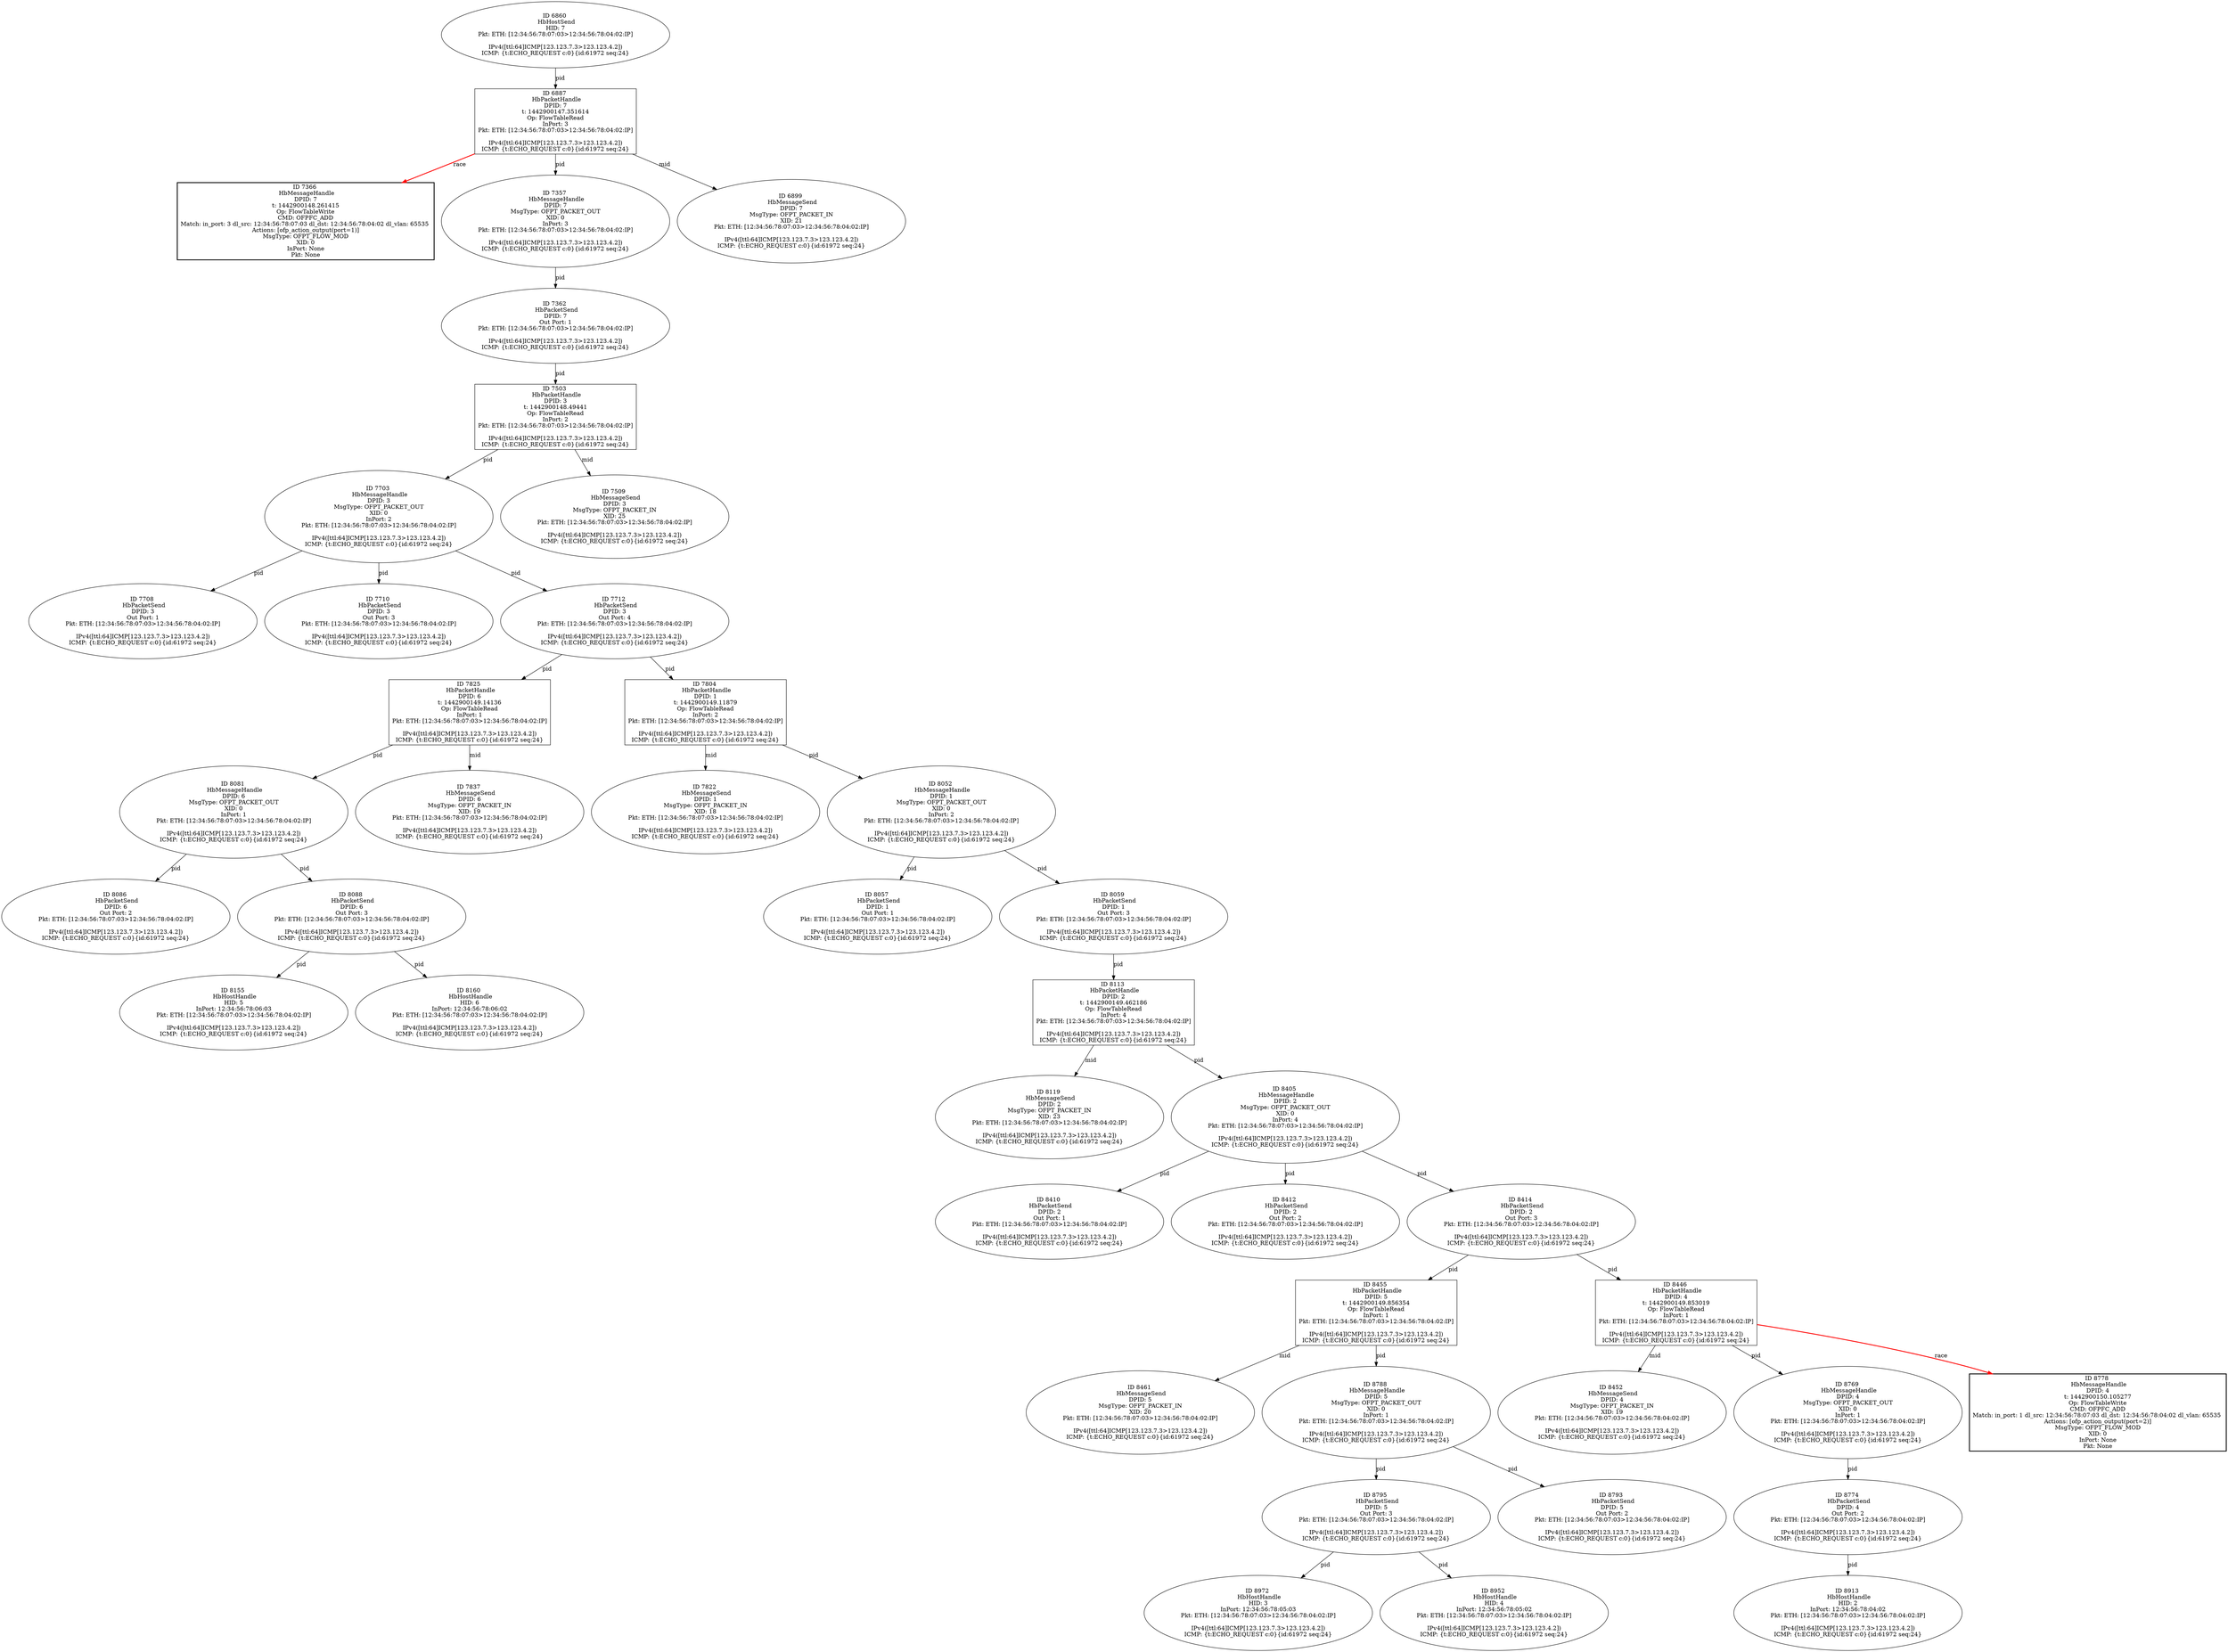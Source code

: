strict digraph G {
8452 [shape=oval, event=<hb_events.HbMessageSend object at 0x109abd910>, label="ID 8452 
 HbMessageSend
DPID: 4
MsgType: OFPT_PACKET_IN
XID: 19
Pkt: ETH: [12:34:56:78:07:03>12:34:56:78:04:02:IP]

IPv4([ttl:64]ICMP[123.123.7.3>123.123.4.2])
ICMP: {t:ECHO_REQUEST c:0}{id:61972 seq:24}"];
8455 [shape=box, event=<hb_events.HbPacketHandle object at 0x109abd950>, label="ID 8455 
 HbPacketHandle
DPID: 5
t: 1442900149.856354
Op: FlowTableRead
InPort: 1
Pkt: ETH: [12:34:56:78:07:03>12:34:56:78:04:02:IP]

IPv4([ttl:64]ICMP[123.123.7.3>123.123.4.2])
ICMP: {t:ECHO_REQUEST c:0}{id:61972 seq:24}"];
8972 [shape=oval, event=<hb_events.HbHostHandle object at 0x109ba5f90>, label="ID 8972 
 HbHostHandle
HID: 3
InPort: 12:34:56:78:05:03
Pkt: ETH: [12:34:56:78:07:03>12:34:56:78:04:02:IP]

IPv4([ttl:64]ICMP[123.123.7.3>123.123.4.2])
ICMP: {t:ECHO_REQUEST c:0}{id:61972 seq:24}"];
8461 [shape=oval, event=<hb_events.HbMessageSend object at 0x109ac40d0>, label="ID 8461 
 HbMessageSend
DPID: 5
MsgType: OFPT_PACKET_IN
XID: 20
Pkt: ETH: [12:34:56:78:07:03>12:34:56:78:04:02:IP]

IPv4([ttl:64]ICMP[123.123.7.3>123.123.4.2])
ICMP: {t:ECHO_REQUEST c:0}{id:61972 seq:24}"];
7822 [shape=oval, event=<hb_events.HbMessageSend object at 0x1099d8b90>, label="ID 7822 
 HbMessageSend
DPID: 1
MsgType: OFPT_PACKET_IN
XID: 18
Pkt: ETH: [12:34:56:78:07:03>12:34:56:78:04:02:IP]

IPv4([ttl:64]ICMP[123.123.7.3>123.123.4.2])
ICMP: {t:ECHO_REQUEST c:0}{id:61972 seq:24}"];
8081 [shape=oval, event=<hb_events.HbMessageHandle object at 0x109a2add0>, label="ID 8081 
 HbMessageHandle
DPID: 6
MsgType: OFPT_PACKET_OUT
XID: 0
InPort: 1
Pkt: ETH: [12:34:56:78:07:03>12:34:56:78:04:02:IP]

IPv4([ttl:64]ICMP[123.123.7.3>123.123.4.2])
ICMP: {t:ECHO_REQUEST c:0}{id:61972 seq:24}"];
8086 [shape=oval, event=<hb_events.HbPacketSend object at 0x109a30710>, label="ID 8086 
 HbPacketSend
DPID: 6
Out Port: 2
Pkt: ETH: [12:34:56:78:07:03>12:34:56:78:04:02:IP]

IPv4([ttl:64]ICMP[123.123.7.3>123.123.4.2])
ICMP: {t:ECHO_REQUEST c:0}{id:61972 seq:24}"];
7703 [shape=oval, event=<hb_events.HbMessageHandle object at 0x109979390>, label="ID 7703 
 HbMessageHandle
DPID: 3
MsgType: OFPT_PACKET_OUT
XID: 0
InPort: 2
Pkt: ETH: [12:34:56:78:07:03>12:34:56:78:04:02:IP]

IPv4([ttl:64]ICMP[123.123.7.3>123.123.4.2])
ICMP: {t:ECHO_REQUEST c:0}{id:61972 seq:24}"];
8088 [shape=oval, event=<hb_events.HbPacketSend object at 0x109a30950>, label="ID 8088 
 HbPacketSend
DPID: 6
Out Port: 3
Pkt: ETH: [12:34:56:78:07:03>12:34:56:78:04:02:IP]

IPv4([ttl:64]ICMP[123.123.7.3>123.123.4.2])
ICMP: {t:ECHO_REQUEST c:0}{id:61972 seq:24}"];
7708 [shape=oval, event=<hb_events.HbPacketSend object at 0x10997a7d0>, label="ID 7708 
 HbPacketSend
DPID: 3
Out Port: 1
Pkt: ETH: [12:34:56:78:07:03>12:34:56:78:04:02:IP]

IPv4([ttl:64]ICMP[123.123.7.3>123.123.4.2])
ICMP: {t:ECHO_REQUEST c:0}{id:61972 seq:24}"];
7837 [shape=oval, event=<hb_events.HbMessageSend object at 0x1099ddcd0>, label="ID 7837 
 HbMessageSend
DPID: 6
MsgType: OFPT_PACKET_IN
XID: 19
Pkt: ETH: [12:34:56:78:07:03>12:34:56:78:04:02:IP]

IPv4([ttl:64]ICMP[123.123.7.3>123.123.4.2])
ICMP: {t:ECHO_REQUEST c:0}{id:61972 seq:24}"];
7710 [shape=oval, event=<hb_events.HbPacketSend object at 0x10997aa10>, label="ID 7710 
 HbPacketSend
DPID: 3
Out Port: 3
Pkt: ETH: [12:34:56:78:07:03>12:34:56:78:04:02:IP]

IPv4([ttl:64]ICMP[123.123.7.3>123.123.4.2])
ICMP: {t:ECHO_REQUEST c:0}{id:61972 seq:24}"];
7712 [shape=oval, event=<hb_events.HbPacketSend object at 0x10997ac50>, label="ID 7712 
 HbPacketSend
DPID: 3
Out Port: 4
Pkt: ETH: [12:34:56:78:07:03>12:34:56:78:04:02:IP]

IPv4([ttl:64]ICMP[123.123.7.3>123.123.4.2])
ICMP: {t:ECHO_REQUEST c:0}{id:61972 seq:24}"];
8795 [shape=oval, event=<hb_events.HbPacketSend object at 0x109b4de10>, label="ID 8795 
 HbPacketSend
DPID: 5
Out Port: 3
Pkt: ETH: [12:34:56:78:07:03>12:34:56:78:04:02:IP]

IPv4([ttl:64]ICMP[123.123.7.3>123.123.4.2])
ICMP: {t:ECHO_REQUEST c:0}{id:61972 seq:24}"];
7366 [shape=box, style=bold, event=<hb_events.HbMessageHandle object at 0x1098d18d0>, label="ID 7366 
 HbMessageHandle
DPID: 7
t: 1442900148.261415
Op: FlowTableWrite
CMD: OFPFC_ADD
Match: in_port: 3 dl_src: 12:34:56:78:07:03 dl_dst: 12:34:56:78:04:02 dl_vlan: 65535 
Actions: [ofp_action_output(port=1)]
MsgType: OFPT_FLOW_MOD
XID: 0
InPort: None
Pkt: None"];
8113 [shape=box, event=<hb_events.HbPacketHandle object at 0x109a30dd0>, label="ID 8113 
 HbPacketHandle
DPID: 2
t: 1442900149.462186
Op: FlowTableRead
InPort: 4
Pkt: ETH: [12:34:56:78:07:03>12:34:56:78:04:02:IP]

IPv4([ttl:64]ICMP[123.123.7.3>123.123.4.2])
ICMP: {t:ECHO_REQUEST c:0}{id:61972 seq:24}"];
8119 [shape=oval, event=<hb_events.HbMessageSend object at 0x109a388d0>, label="ID 8119 
 HbMessageSend
DPID: 2
MsgType: OFPT_PACKET_IN
XID: 23
Pkt: ETH: [12:34:56:78:07:03>12:34:56:78:04:02:IP]

IPv4([ttl:64]ICMP[123.123.7.3>123.123.4.2])
ICMP: {t:ECHO_REQUEST c:0}{id:61972 seq:24}"];
7357 [shape=oval, event=<hb_events.HbMessageHandle object at 0x1098c9a50>, label="ID 7357 
 HbMessageHandle
DPID: 7
MsgType: OFPT_PACKET_OUT
XID: 0
InPort: 3
Pkt: ETH: [12:34:56:78:07:03>12:34:56:78:04:02:IP]

IPv4([ttl:64]ICMP[123.123.7.3>123.123.4.2])
ICMP: {t:ECHO_REQUEST c:0}{id:61972 seq:24}"];
8769 [shape=oval, event=<hb_events.HbMessageHandle object at 0x109b44910>, label="ID 8769 
 HbMessageHandle
DPID: 4
MsgType: OFPT_PACKET_OUT
XID: 0
InPort: 1
Pkt: ETH: [12:34:56:78:07:03>12:34:56:78:04:02:IP]

IPv4([ttl:64]ICMP[123.123.7.3>123.123.4.2])
ICMP: {t:ECHO_REQUEST c:0}{id:61972 seq:24}"];
7362 [shape=oval, event=<hb_events.HbPacketSend object at 0x1098d1510>, label="ID 7362 
 HbPacketSend
DPID: 7
Out Port: 1
Pkt: ETH: [12:34:56:78:07:03>12:34:56:78:04:02:IP]

IPv4([ttl:64]ICMP[123.123.7.3>123.123.4.2])
ICMP: {t:ECHO_REQUEST c:0}{id:61972 seq:24}"];
8774 [shape=oval, event=<hb_events.HbPacketSend object at 0x109b44e90>, label="ID 8774 
 HbPacketSend
DPID: 4
Out Port: 2
Pkt: ETH: [12:34:56:78:07:03>12:34:56:78:04:02:IP]

IPv4([ttl:64]ICMP[123.123.7.3>123.123.4.2])
ICMP: {t:ECHO_REQUEST c:0}{id:61972 seq:24}"];
8778 [shape=box, style=bold, event=<hb_events.HbMessageHandle object at 0x109b4dc90>, label="ID 8778 
 HbMessageHandle
DPID: 4
t: 1442900150.105277
Op: FlowTableWrite
CMD: OFPFC_ADD
Match: in_port: 1 dl_src: 12:34:56:78:07:03 dl_dst: 12:34:56:78:04:02 dl_vlan: 65535 
Actions: [ofp_action_output(port=2)]
MsgType: OFPT_FLOW_MOD
XID: 0
InPort: None
Pkt: None"];
6860 [shape=oval, event=<hb_events.HbHostSend object at 0x10971e490>, label="ID 6860 
 HbHostSend
HID: 7
Pkt: ETH: [12:34:56:78:07:03>12:34:56:78:04:02:IP]

IPv4([ttl:64]ICMP[123.123.7.3>123.123.4.2])
ICMP: {t:ECHO_REQUEST c:0}{id:61972 seq:24}"];
7503 [shape=box, event=<hb_events.HbPacketHandle object at 0x10991e3d0>, label="ID 7503 
 HbPacketHandle
DPID: 3
t: 1442900148.49441
Op: FlowTableRead
InPort: 2
Pkt: ETH: [12:34:56:78:07:03>12:34:56:78:04:02:IP]

IPv4([ttl:64]ICMP[123.123.7.3>123.123.4.2])
ICMP: {t:ECHO_REQUEST c:0}{id:61972 seq:24}"];
8913 [shape=oval, event=<hb_events.HbHostHandle object at 0x109b86290>, label="ID 8913 
 HbHostHandle
HID: 2
InPort: 12:34:56:78:04:02
Pkt: ETH: [12:34:56:78:07:03>12:34:56:78:04:02:IP]

IPv4([ttl:64]ICMP[123.123.7.3>123.123.4.2])
ICMP: {t:ECHO_REQUEST c:0}{id:61972 seq:24}"];
8788 [shape=oval, event=<hb_events.HbMessageHandle object at 0x109b52190>, label="ID 8788 
 HbMessageHandle
DPID: 5
MsgType: OFPT_PACKET_OUT
XID: 0
InPort: 1
Pkt: ETH: [12:34:56:78:07:03>12:34:56:78:04:02:IP]

IPv4([ttl:64]ICMP[123.123.7.3>123.123.4.2])
ICMP: {t:ECHO_REQUEST c:0}{id:61972 seq:24}"];
7509 [shape=oval, event=<hb_events.HbMessageSend object at 0x109923c50>, label="ID 7509 
 HbMessageSend
DPID: 3
MsgType: OFPT_PACKET_IN
XID: 25
Pkt: ETH: [12:34:56:78:07:03>12:34:56:78:04:02:IP]

IPv4([ttl:64]ICMP[123.123.7.3>123.123.4.2])
ICMP: {t:ECHO_REQUEST c:0}{id:61972 seq:24}"];
8793 [shape=oval, event=<hb_events.HbPacketSend object at 0x109b4df90>, label="ID 8793 
 HbPacketSend
DPID: 5
Out Port: 2
Pkt: ETH: [12:34:56:78:07:03>12:34:56:78:04:02:IP]

IPv4([ttl:64]ICMP[123.123.7.3>123.123.4.2])
ICMP: {t:ECHO_REQUEST c:0}{id:61972 seq:24}"];
8410 [shape=oval, event=<hb_events.HbPacketSend object at 0x109ab6890>, label="ID 8410 
 HbPacketSend
DPID: 2
Out Port: 1
Pkt: ETH: [12:34:56:78:07:03>12:34:56:78:04:02:IP]

IPv4([ttl:64]ICMP[123.123.7.3>123.123.4.2])
ICMP: {t:ECHO_REQUEST c:0}{id:61972 seq:24}"];
8155 [shape=oval, event=<hb_events.HbHostHandle object at 0x109a460d0>, label="ID 8155 
 HbHostHandle
HID: 5
InPort: 12:34:56:78:06:03
Pkt: ETH: [12:34:56:78:07:03>12:34:56:78:04:02:IP]

IPv4([ttl:64]ICMP[123.123.7.3>123.123.4.2])
ICMP: {t:ECHO_REQUEST c:0}{id:61972 seq:24}"];
8412 [shape=oval, event=<hb_events.HbPacketSend object at 0x109ab6ad0>, label="ID 8412 
 HbPacketSend
DPID: 2
Out Port: 2
Pkt: ETH: [12:34:56:78:07:03>12:34:56:78:04:02:IP]

IPv4([ttl:64]ICMP[123.123.7.3>123.123.4.2])
ICMP: {t:ECHO_REQUEST c:0}{id:61972 seq:24}"];
8414 [shape=oval, event=<hb_events.HbPacketSend object at 0x109ab6d10>, label="ID 8414 
 HbPacketSend
DPID: 2
Out Port: 3
Pkt: ETH: [12:34:56:78:07:03>12:34:56:78:04:02:IP]

IPv4([ttl:64]ICMP[123.123.7.3>123.123.4.2])
ICMP: {t:ECHO_REQUEST c:0}{id:61972 seq:24}"];
8160 [shape=oval, event=<hb_events.HbHostHandle object at 0x109a46550>, label="ID 8160 
 HbHostHandle
HID: 6
InPort: 12:34:56:78:06:02
Pkt: ETH: [12:34:56:78:07:03>12:34:56:78:04:02:IP]

IPv4([ttl:64]ICMP[123.123.7.3>123.123.4.2])
ICMP: {t:ECHO_REQUEST c:0}{id:61972 seq:24}"];
7825 [shape=box, event=<hb_events.HbPacketHandle object at 0x1099d8e10>, label="ID 7825 
 HbPacketHandle
DPID: 6
t: 1442900149.14136
Op: FlowTableRead
InPort: 1
Pkt: ETH: [12:34:56:78:07:03>12:34:56:78:04:02:IP]

IPv4([ttl:64]ICMP[123.123.7.3>123.123.4.2])
ICMP: {t:ECHO_REQUEST c:0}{id:61972 seq:24}"];
6887 [shape=box, event=<hb_events.HbPacketHandle object at 0x109717e90>, label="ID 6887 
 HbPacketHandle
DPID: 7
t: 1442900147.351614
Op: FlowTableRead
InPort: 3
Pkt: ETH: [12:34:56:78:07:03>12:34:56:78:04:02:IP]

IPv4([ttl:64]ICMP[123.123.7.3>123.123.4.2])
ICMP: {t:ECHO_REQUEST c:0}{id:61972 seq:24}"];
6899 [shape=oval, event=<hb_events.HbMessageSend object at 0x10973e810>, label="ID 6899 
 HbMessageSend
DPID: 7
MsgType: OFPT_PACKET_IN
XID: 21
Pkt: ETH: [12:34:56:78:07:03>12:34:56:78:04:02:IP]

IPv4([ttl:64]ICMP[123.123.7.3>123.123.4.2])
ICMP: {t:ECHO_REQUEST c:0}{id:61972 seq:24}"];
8052 [shape=oval, event=<hb_events.HbMessageHandle object at 0x109a24490>, label="ID 8052 
 HbMessageHandle
DPID: 1
MsgType: OFPT_PACKET_OUT
XID: 0
InPort: 2
Pkt: ETH: [12:34:56:78:07:03>12:34:56:78:04:02:IP]

IPv4([ttl:64]ICMP[123.123.7.3>123.123.4.2])
ICMP: {t:ECHO_REQUEST c:0}{id:61972 seq:24}"];
8952 [shape=oval, event=<hb_events.HbHostHandle object at 0x109b9e890>, label="ID 8952 
 HbHostHandle
HID: 4
InPort: 12:34:56:78:05:02
Pkt: ETH: [12:34:56:78:07:03>12:34:56:78:04:02:IP]

IPv4([ttl:64]ICMP[123.123.7.3>123.123.4.2])
ICMP: {t:ECHO_REQUEST c:0}{id:61972 seq:24}"];
8057 [shape=oval, event=<hb_events.HbPacketSend object at 0x109a24bd0>, label="ID 8057 
 HbPacketSend
DPID: 1
Out Port: 1
Pkt: ETH: [12:34:56:78:07:03>12:34:56:78:04:02:IP]

IPv4([ttl:64]ICMP[123.123.7.3>123.123.4.2])
ICMP: {t:ECHO_REQUEST c:0}{id:61972 seq:24}"];
8059 [shape=oval, event=<hb_events.HbPacketSend object at 0x109a24e10>, label="ID 8059 
 HbPacketSend
DPID: 1
Out Port: 3
Pkt: ETH: [12:34:56:78:07:03>12:34:56:78:04:02:IP]

IPv4([ttl:64]ICMP[123.123.7.3>123.123.4.2])
ICMP: {t:ECHO_REQUEST c:0}{id:61972 seq:24}"];
7804 [shape=box, event=<hb_events.HbPacketHandle object at 0x1099d3910>, label="ID 7804 
 HbPacketHandle
DPID: 1
t: 1442900149.11879
Op: FlowTableRead
InPort: 2
Pkt: ETH: [12:34:56:78:07:03>12:34:56:78:04:02:IP]

IPv4([ttl:64]ICMP[123.123.7.3>123.123.4.2])
ICMP: {t:ECHO_REQUEST c:0}{id:61972 seq:24}"];
8446 [shape=box, event=<hb_events.HbPacketHandle object at 0x109abd1d0>, label="ID 8446 
 HbPacketHandle
DPID: 4
t: 1442900149.853019
Op: FlowTableRead
InPort: 1
Pkt: ETH: [12:34:56:78:07:03>12:34:56:78:04:02:IP]

IPv4([ttl:64]ICMP[123.123.7.3>123.123.4.2])
ICMP: {t:ECHO_REQUEST c:0}{id:61972 seq:24}"];
8405 [shape=oval, event=<hb_events.HbMessageHandle object at 0x109ab6390>, label="ID 8405 
 HbMessageHandle
DPID: 2
MsgType: OFPT_PACKET_OUT
XID: 0
InPort: 4
Pkt: ETH: [12:34:56:78:07:03>12:34:56:78:04:02:IP]

IPv4([ttl:64]ICMP[123.123.7.3>123.123.4.2])
ICMP: {t:ECHO_REQUEST c:0}{id:61972 seq:24}"];
8455 -> 8788  [rel=pid, label=pid];
8455 -> 8461  [rel=mid, label=mid];
8081 -> 8088  [rel=pid, label=pid];
8081 -> 8086  [rel=pid, label=pid];
7703 -> 7712  [rel=pid, label=pid];
7703 -> 7708  [rel=pid, label=pid];
7703 -> 7710  [rel=pid, label=pid];
8088 -> 8160  [rel=pid, label=pid];
8088 -> 8155  [rel=pid, label=pid];
7712 -> 7825  [rel=pid, label=pid];
7712 -> 7804  [rel=pid, label=pid];
8113 -> 8405  [rel=pid, label=pid];
8113 -> 8119  [rel=mid, label=mid];
7357 -> 7362  [rel=pid, label=pid];
8769 -> 8774  [rel=pid, label=pid];
7362 -> 7503  [rel=pid, label=pid];
8774 -> 8913  [rel=pid, label=pid];
6860 -> 6887  [rel=pid, label=pid];
7503 -> 7509  [rel=mid, label=mid];
7503 -> 7703  [rel=pid, label=pid];
8788 -> 8793  [rel=pid, label=pid];
8788 -> 8795  [rel=pid, label=pid];
8795 -> 8952  [rel=pid, label=pid];
8795 -> 8972  [rel=pid, label=pid];
8414 -> 8446  [rel=pid, label=pid];
8414 -> 8455  [rel=pid, label=pid];
7825 -> 8081  [rel=pid, label=pid];
7825 -> 7837  [rel=mid, label=mid];
6887 -> 6899  [rel=mid, label=mid];
6887 -> 7357  [rel=pid, label=pid];
6887 -> 7366  [harmful=True, color=red, style=bold, rel=race, label=race];
8052 -> 8057  [rel=pid, label=pid];
8052 -> 8059  [rel=pid, label=pid];
8059 -> 8113  [rel=pid, label=pid];
7804 -> 8052  [rel=pid, label=pid];
7804 -> 7822  [rel=mid, label=mid];
8446 -> 8769  [rel=pid, label=pid];
8446 -> 8778  [harmful=True, color=red, style=bold, rel=race, label=race];
8446 -> 8452  [rel=mid, label=mid];
8405 -> 8410  [rel=pid, label=pid];
8405 -> 8412  [rel=pid, label=pid];
8405 -> 8414  [rel=pid, label=pid];
}
